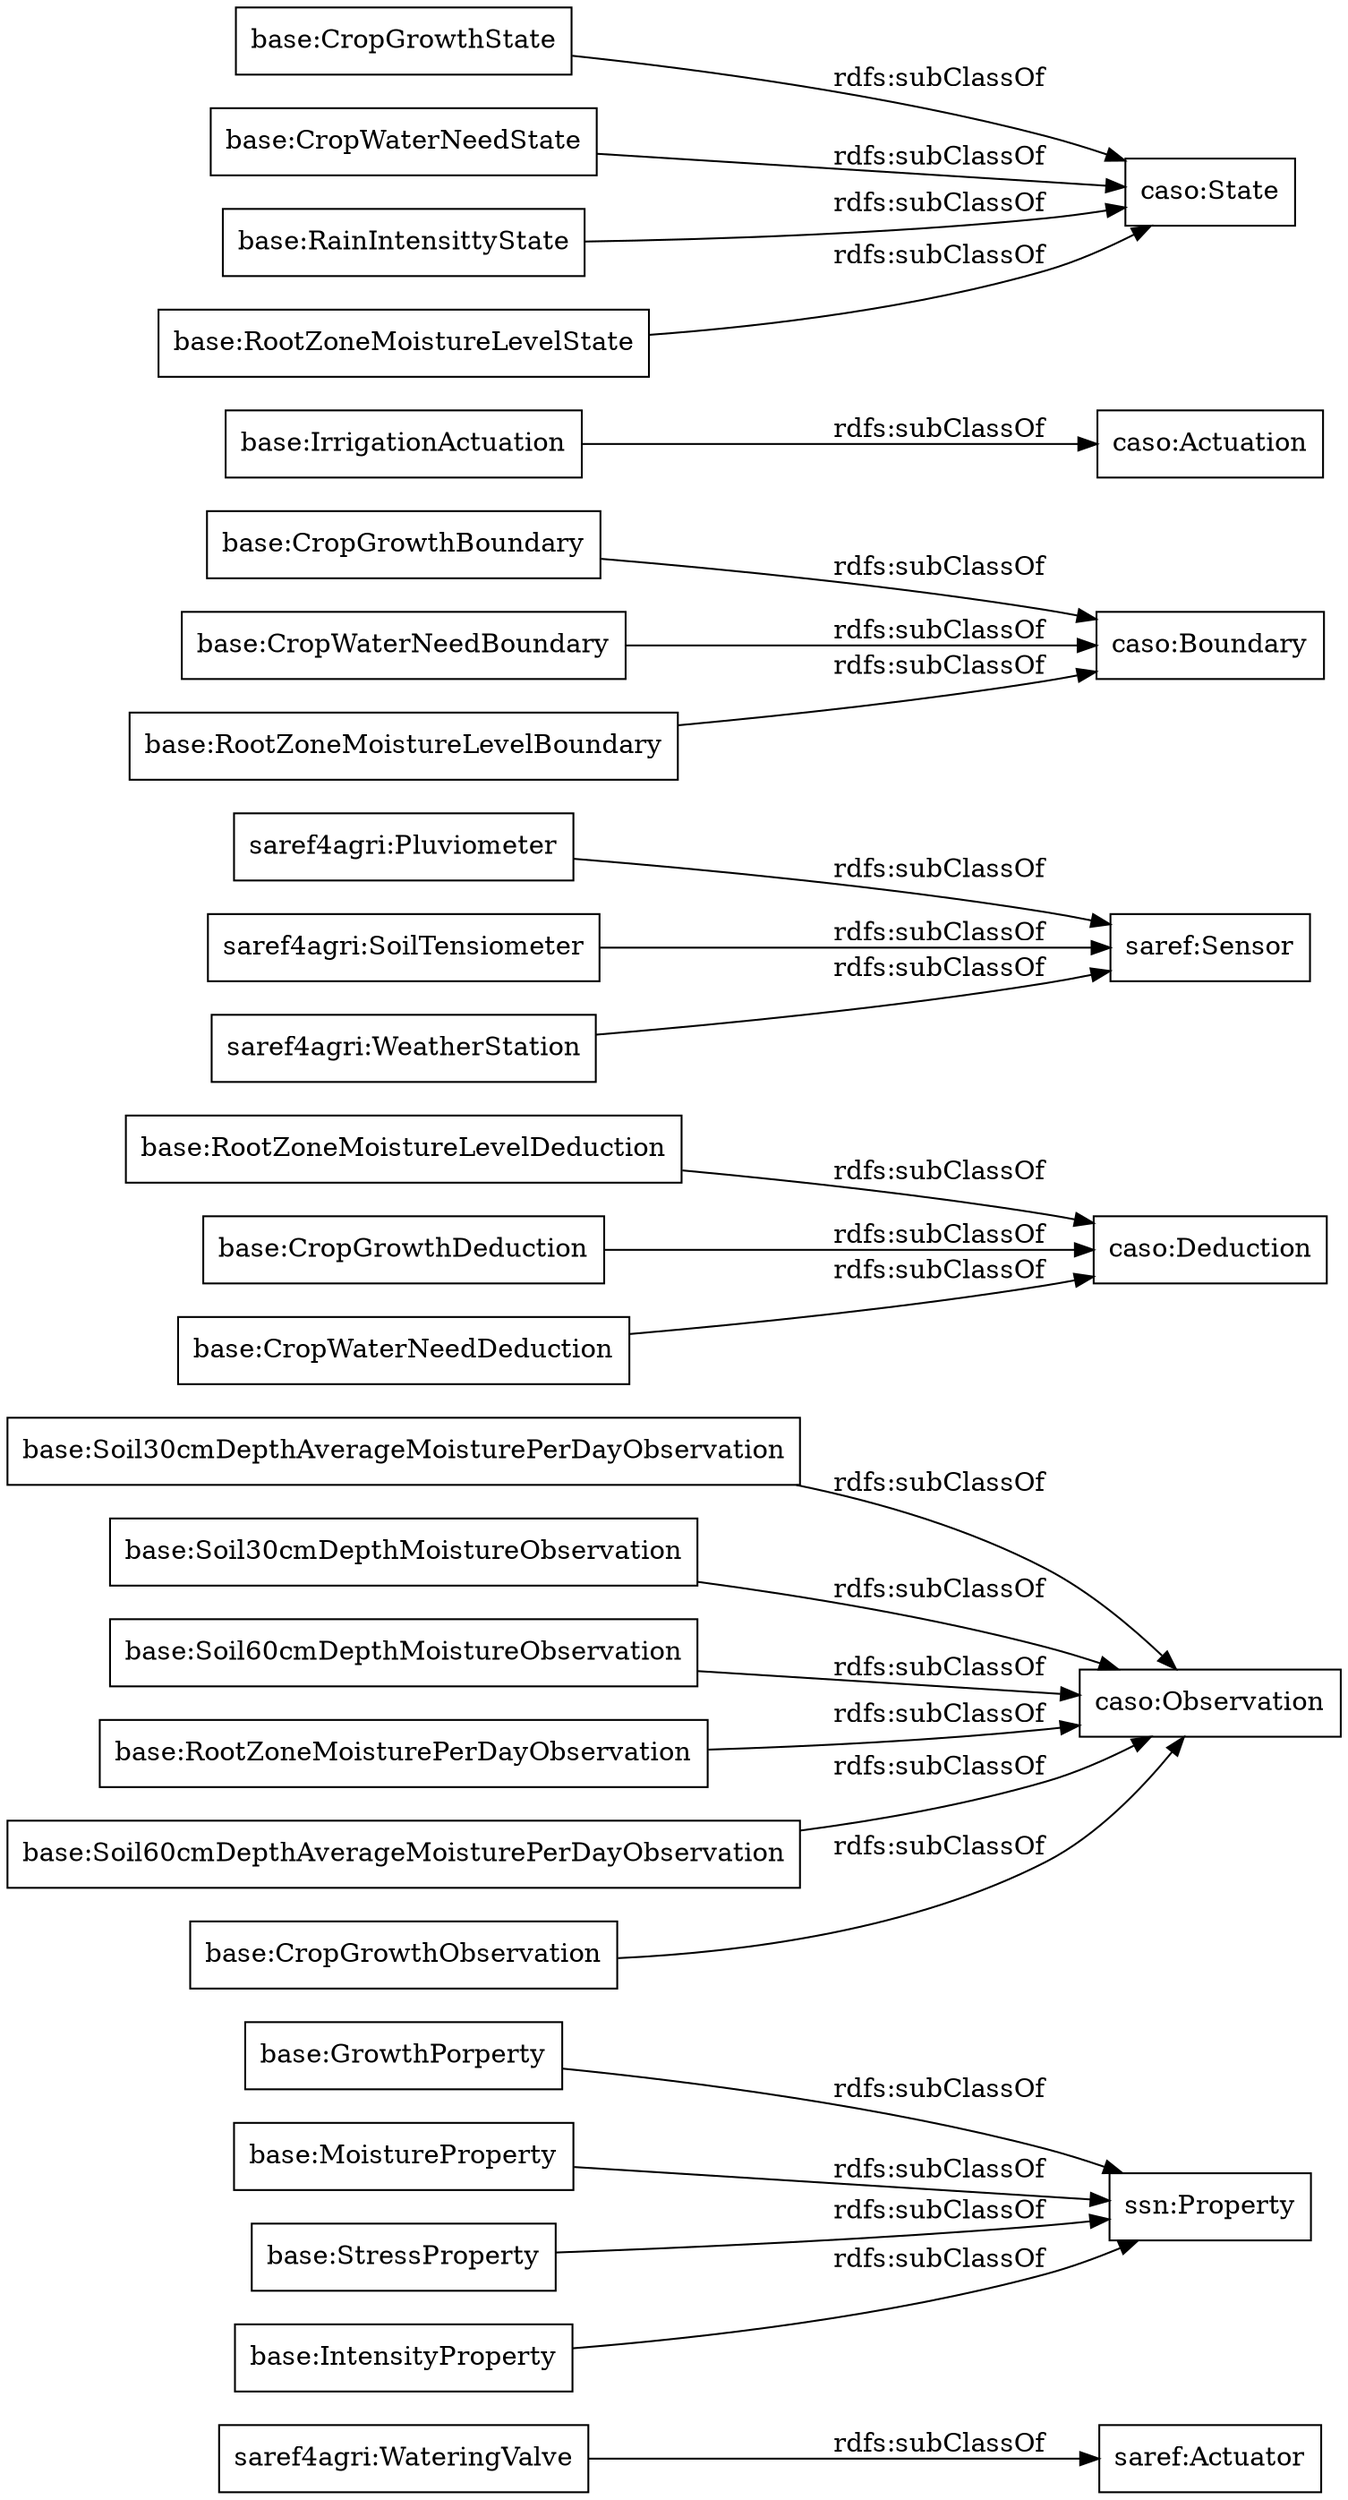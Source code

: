 digraph ar2dtool_diagram { 
rankdir=LR;
size="1000"
node [shape = rectangle, color="black"]; "saref4agri:WateringValve" "base:GrowthPorperty" "base:Soil30cmDepthAverageMoisturePerDayObservation" "base:Soil30cmDepthMoistureObservation" "base:RootZoneMoistureLevelDeduction" "base:MoistureProperty" "base:Soil60cmDepthMoistureObservation" "saref4agri:Pluviometer" "base:CropGrowthDeduction" "base:RootZoneMoisturePerDayObservation" "base:CropGrowthBoundary" "saref4agri:SoilTensiometer" "base:CropWaterNeedBoundary" "base:Soil60cmDepthAverageMoisturePerDayObservation" "base:RootZoneMoistureLevelBoundary" "base:IrrigationActuation" "base:CropGrowthState" "base:CropWaterNeedState" "base:CropGrowthObservation" "saref4agri:WeatherStation" "base:RainIntensittyState" "base:RootZoneMoistureLevelState" "base:CropWaterNeedDeduction" "base:StressProperty" "base:IntensityProperty" ; /*classes style*/
	"base:CropGrowthBoundary" -> "caso:Boundary" [ label = "rdfs:subClassOf" ];
	"base:CropWaterNeedBoundary" -> "caso:Boundary" [ label = "rdfs:subClassOf" ];
	"base:RootZoneMoistureLevelDeduction" -> "caso:Deduction" [ label = "rdfs:subClassOf" ];
	"base:Soil60cmDepthMoistureObservation" -> "caso:Observation" [ label = "rdfs:subClassOf" ];
	"base:IrrigationActuation" -> "caso:Actuation" [ label = "rdfs:subClassOf" ];
	"base:CropWaterNeedState" -> "caso:State" [ label = "rdfs:subClassOf" ];
	"base:StressProperty" -> "ssn:Property" [ label = "rdfs:subClassOf" ];
	"base:RainIntensittyState" -> "caso:State" [ label = "rdfs:subClassOf" ];
	"base:CropGrowthState" -> "caso:State" [ label = "rdfs:subClassOf" ];
	"base:CropGrowthObservation" -> "caso:Observation" [ label = "rdfs:subClassOf" ];
	"saref4agri:WeatherStation" -> "saref:Sensor" [ label = "rdfs:subClassOf" ];
	"saref4agri:SoilTensiometer" -> "saref:Sensor" [ label = "rdfs:subClassOf" ];
	"base:GrowthPorperty" -> "ssn:Property" [ label = "rdfs:subClassOf" ];
	"base:Soil30cmDepthAverageMoisturePerDayObservation" -> "caso:Observation" [ label = "rdfs:subClassOf" ];
	"base:Soil60cmDepthAverageMoisturePerDayObservation" -> "caso:Observation" [ label = "rdfs:subClassOf" ];
	"base:CropWaterNeedDeduction" -> "caso:Deduction" [ label = "rdfs:subClassOf" ];
	"base:MoistureProperty" -> "ssn:Property" [ label = "rdfs:subClassOf" ];
	"base:RootZoneMoistureLevelState" -> "caso:State" [ label = "rdfs:subClassOf" ];
	"base:RootZoneMoisturePerDayObservation" -> "caso:Observation" [ label = "rdfs:subClassOf" ];
	"base:IntensityProperty" -> "ssn:Property" [ label = "rdfs:subClassOf" ];
	"base:CropGrowthDeduction" -> "caso:Deduction" [ label = "rdfs:subClassOf" ];
	"saref4agri:WateringValve" -> "saref:Actuator" [ label = "rdfs:subClassOf" ];
	"saref4agri:Pluviometer" -> "saref:Sensor" [ label = "rdfs:subClassOf" ];
	"base:Soil30cmDepthMoistureObservation" -> "caso:Observation" [ label = "rdfs:subClassOf" ];
	"base:RootZoneMoistureLevelBoundary" -> "caso:Boundary" [ label = "rdfs:subClassOf" ];

}
